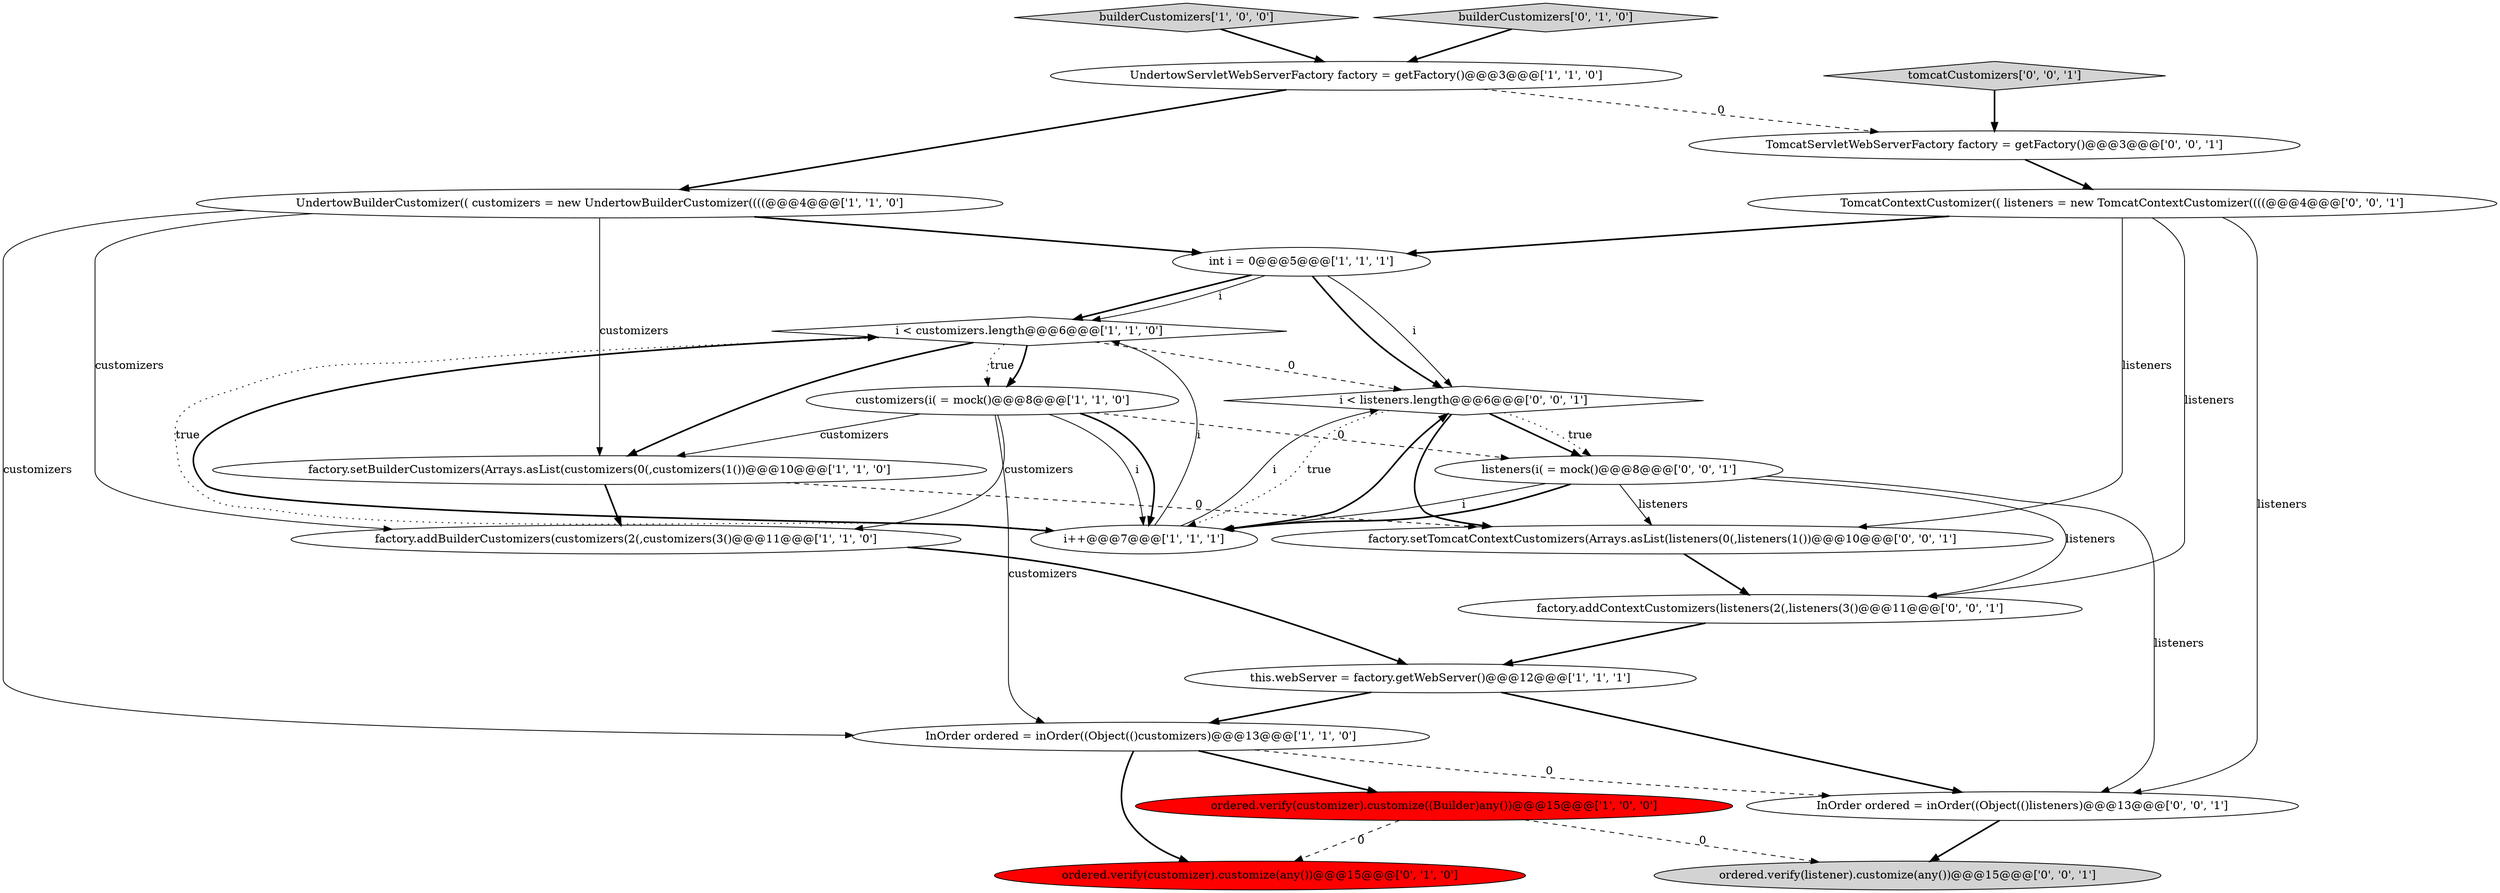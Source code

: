 digraph {
2 [style = filled, label = "i < customizers.length@@@6@@@['1', '1', '0']", fillcolor = white, shape = diamond image = "AAA0AAABBB1BBB"];
14 [style = filled, label = "InOrder ordered = inOrder((Object(()listeners)@@@13@@@['0', '0', '1']", fillcolor = white, shape = ellipse image = "AAA0AAABBB3BBB"];
22 [style = filled, label = "TomcatContextCustomizer(( listeners = new TomcatContextCustomizer((((@@@4@@@['0', '0', '1']", fillcolor = white, shape = ellipse image = "AAA0AAABBB3BBB"];
19 [style = filled, label = "i < listeners.length@@@6@@@['0', '0', '1']", fillcolor = white, shape = diamond image = "AAA0AAABBB3BBB"];
0 [style = filled, label = "ordered.verify(customizer).customize((Builder)any())@@@15@@@['1', '0', '0']", fillcolor = red, shape = ellipse image = "AAA1AAABBB1BBB"];
16 [style = filled, label = "listeners(i( = mock()@@@8@@@['0', '0', '1']", fillcolor = white, shape = ellipse image = "AAA0AAABBB3BBB"];
21 [style = filled, label = "factory.setTomcatContextCustomizers(Arrays.asList(listeners(0(,listeners(1())@@@10@@@['0', '0', '1']", fillcolor = white, shape = ellipse image = "AAA0AAABBB3BBB"];
18 [style = filled, label = "factory.addContextCustomizers(listeners(2(,listeners(3()@@@11@@@['0', '0', '1']", fillcolor = white, shape = ellipse image = "AAA0AAABBB3BBB"];
3 [style = filled, label = "UndertowBuilderCustomizer(( customizers = new UndertowBuilderCustomizer((((@@@4@@@['1', '1', '0']", fillcolor = white, shape = ellipse image = "AAA0AAABBB1BBB"];
6 [style = filled, label = "InOrder ordered = inOrder((Object(()customizers)@@@13@@@['1', '1', '0']", fillcolor = white, shape = ellipse image = "AAA0AAABBB1BBB"];
7 [style = filled, label = "builderCustomizers['1', '0', '0']", fillcolor = lightgray, shape = diamond image = "AAA0AAABBB1BBB"];
11 [style = filled, label = "factory.setBuilderCustomizers(Arrays.asList(customizers(0(,customizers(1())@@@10@@@['1', '1', '0']", fillcolor = white, shape = ellipse image = "AAA0AAABBB1BBB"];
15 [style = filled, label = "TomcatServletWebServerFactory factory = getFactory()@@@3@@@['0', '0', '1']", fillcolor = white, shape = ellipse image = "AAA0AAABBB3BBB"];
13 [style = filled, label = "ordered.verify(customizer).customize(any())@@@15@@@['0', '1', '0']", fillcolor = red, shape = ellipse image = "AAA1AAABBB2BBB"];
20 [style = filled, label = "tomcatCustomizers['0', '0', '1']", fillcolor = lightgray, shape = diamond image = "AAA0AAABBB3BBB"];
4 [style = filled, label = "this.webServer = factory.getWebServer()@@@12@@@['1', '1', '1']", fillcolor = white, shape = ellipse image = "AAA0AAABBB1BBB"];
12 [style = filled, label = "builderCustomizers['0', '1', '0']", fillcolor = lightgray, shape = diamond image = "AAA0AAABBB2BBB"];
10 [style = filled, label = "customizers(i( = mock()@@@8@@@['1', '1', '0']", fillcolor = white, shape = ellipse image = "AAA0AAABBB1BBB"];
17 [style = filled, label = "ordered.verify(listener).customize(any())@@@15@@@['0', '0', '1']", fillcolor = lightgray, shape = ellipse image = "AAA0AAABBB3BBB"];
1 [style = filled, label = "UndertowServletWebServerFactory factory = getFactory()@@@3@@@['1', '1', '0']", fillcolor = white, shape = ellipse image = "AAA0AAABBB1BBB"];
8 [style = filled, label = "factory.addBuilderCustomizers(customizers(2(,customizers(3()@@@11@@@['1', '1', '0']", fillcolor = white, shape = ellipse image = "AAA0AAABBB1BBB"];
5 [style = filled, label = "i++@@@7@@@['1', '1', '1']", fillcolor = white, shape = ellipse image = "AAA0AAABBB1BBB"];
9 [style = filled, label = "int i = 0@@@5@@@['1', '1', '1']", fillcolor = white, shape = ellipse image = "AAA0AAABBB1BBB"];
3->11 [style = solid, label="customizers"];
22->21 [style = solid, label="listeners"];
4->14 [style = bold, label=""];
2->19 [style = dashed, label="0"];
7->1 [style = bold, label=""];
10->5 [style = solid, label="i"];
9->2 [style = bold, label=""];
4->6 [style = bold, label=""];
1->15 [style = dashed, label="0"];
5->2 [style = solid, label="i"];
22->18 [style = solid, label="listeners"];
22->9 [style = bold, label=""];
16->18 [style = solid, label="listeners"];
1->3 [style = bold, label=""];
9->2 [style = solid, label="i"];
14->17 [style = bold, label=""];
6->0 [style = bold, label=""];
10->11 [style = solid, label="customizers"];
6->14 [style = dashed, label="0"];
2->10 [style = bold, label=""];
12->1 [style = bold, label=""];
0->17 [style = dashed, label="0"];
21->18 [style = bold, label=""];
15->22 [style = bold, label=""];
19->16 [style = bold, label=""];
3->9 [style = bold, label=""];
5->19 [style = bold, label=""];
22->14 [style = solid, label="listeners"];
5->2 [style = bold, label=""];
16->5 [style = solid, label="i"];
10->5 [style = bold, label=""];
18->4 [style = bold, label=""];
9->19 [style = solid, label="i"];
16->14 [style = solid, label="listeners"];
6->13 [style = bold, label=""];
3->6 [style = solid, label="customizers"];
0->13 [style = dashed, label="0"];
16->21 [style = solid, label="listeners"];
19->16 [style = dotted, label="true"];
10->8 [style = solid, label="customizers"];
16->5 [style = bold, label=""];
9->19 [style = bold, label=""];
10->6 [style = solid, label="customizers"];
11->8 [style = bold, label=""];
5->19 [style = solid, label="i"];
19->5 [style = dotted, label="true"];
10->16 [style = dashed, label="0"];
8->4 [style = bold, label=""];
3->8 [style = solid, label="customizers"];
2->5 [style = dotted, label="true"];
11->21 [style = dashed, label="0"];
20->15 [style = bold, label=""];
2->11 [style = bold, label=""];
2->10 [style = dotted, label="true"];
19->21 [style = bold, label=""];
}
